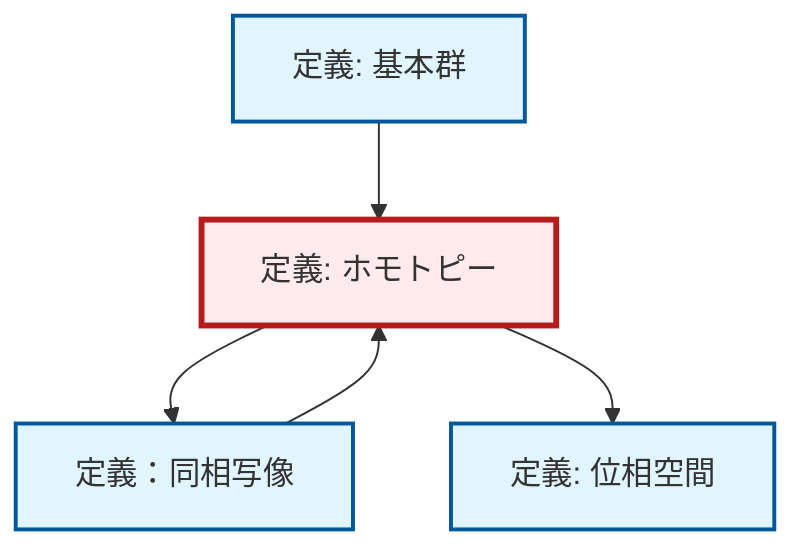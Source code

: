 graph TD
    classDef definition fill:#e1f5fe,stroke:#01579b,stroke-width:2px
    classDef theorem fill:#f3e5f5,stroke:#4a148c,stroke-width:2px
    classDef axiom fill:#fff3e0,stroke:#e65100,stroke-width:2px
    classDef example fill:#e8f5e9,stroke:#1b5e20,stroke-width:2px
    classDef current fill:#ffebee,stroke:#b71c1c,stroke-width:3px
    def-topological-space["定義: 位相空間"]:::definition
    def-fundamental-group["定義: 基本群"]:::definition
    def-homeomorphism["定義：同相写像"]:::definition
    def-homotopy["定義: ホモトピー"]:::definition
    def-homotopy --> def-homeomorphism
    def-homotopy --> def-topological-space
    def-homeomorphism --> def-homotopy
    def-fundamental-group --> def-homotopy
    class def-homotopy current